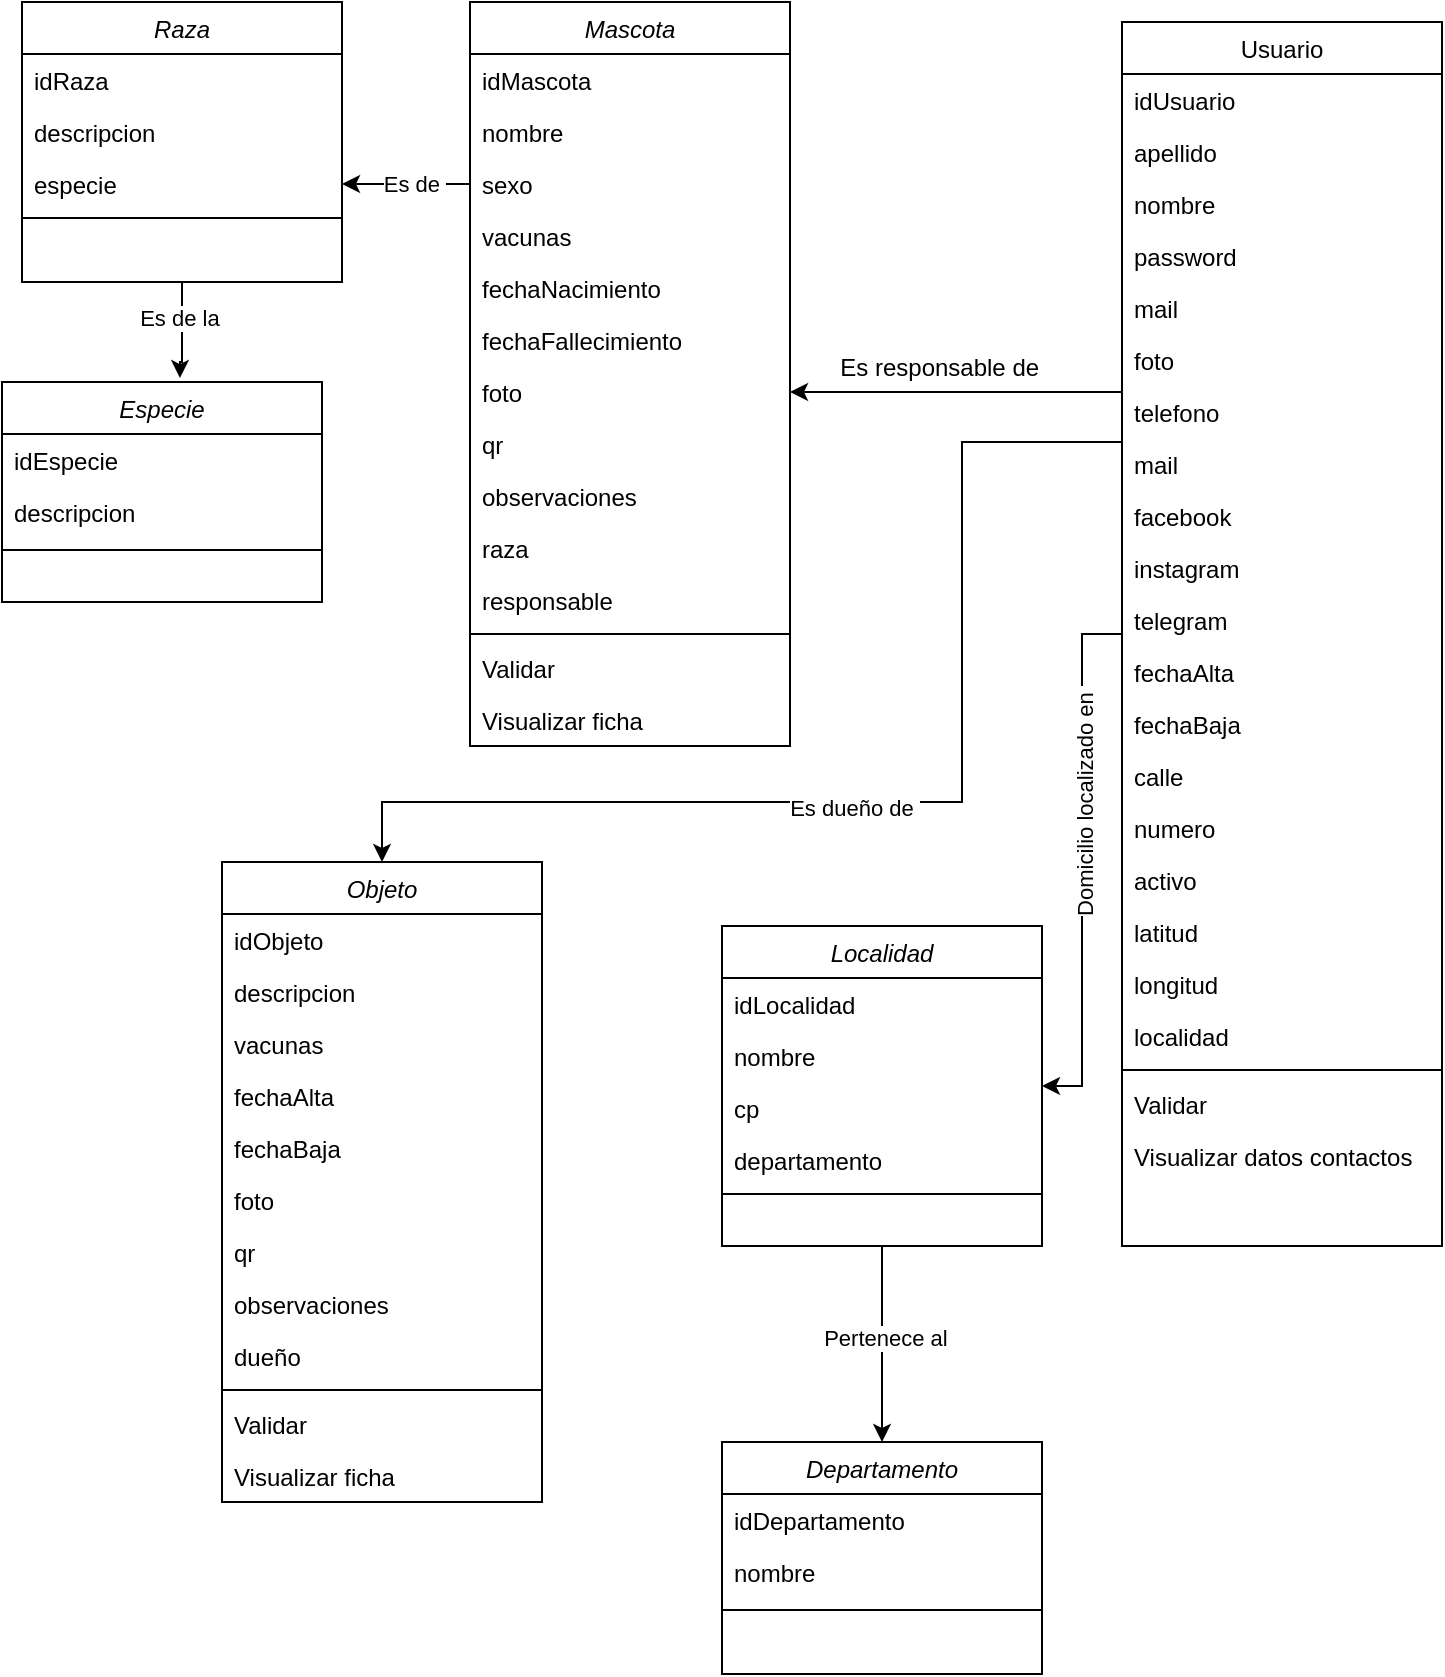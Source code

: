 <mxfile version="21.6.8" type="github">
  <diagram id="C5RBs43oDa-KdzZeNtuy" name="Page-1">
    <mxGraphModel dx="880" dy="484" grid="1" gridSize="10" guides="1" tooltips="1" connect="1" arrows="1" fold="1" page="1" pageScale="1" pageWidth="827" pageHeight="1169" math="0" shadow="0">
      <root>
        <mxCell id="WIyWlLk6GJQsqaUBKTNV-0" />
        <mxCell id="WIyWlLk6GJQsqaUBKTNV-1" parent="WIyWlLk6GJQsqaUBKTNV-0" />
        <mxCell id="zkfFHV4jXpPFQw0GAbJ--0" value="Mascota" style="swimlane;fontStyle=2;align=center;verticalAlign=top;childLayout=stackLayout;horizontal=1;startSize=26;horizontalStack=0;resizeParent=1;resizeLast=0;collapsible=1;marginBottom=0;rounded=0;shadow=0;strokeWidth=1;" parent="WIyWlLk6GJQsqaUBKTNV-1" vertex="1">
          <mxGeometry x="254" y="20" width="160" height="372" as="geometry">
            <mxRectangle x="230" y="140" width="160" height="26" as="alternateBounds" />
          </mxGeometry>
        </mxCell>
        <mxCell id="zkfFHV4jXpPFQw0GAbJ--1" value="idMascota" style="text;align=left;verticalAlign=top;spacingLeft=4;spacingRight=4;overflow=hidden;rotatable=0;points=[[0,0.5],[1,0.5]];portConstraint=eastwest;" parent="zkfFHV4jXpPFQw0GAbJ--0" vertex="1">
          <mxGeometry y="26" width="160" height="26" as="geometry" />
        </mxCell>
        <mxCell id="zkfFHV4jXpPFQw0GAbJ--2" value="nombre" style="text;align=left;verticalAlign=top;spacingLeft=4;spacingRight=4;overflow=hidden;rotatable=0;points=[[0,0.5],[1,0.5]];portConstraint=eastwest;rounded=0;shadow=0;html=0;" parent="zkfFHV4jXpPFQw0GAbJ--0" vertex="1">
          <mxGeometry y="52" width="160" height="26" as="geometry" />
        </mxCell>
        <mxCell id="WVbA_nyAT-Yd7fHxbB-Z-1" value="sexo" style="text;align=left;verticalAlign=top;spacingLeft=4;spacingRight=4;overflow=hidden;rotatable=0;points=[[0,0.5],[1,0.5]];portConstraint=eastwest;rounded=0;shadow=0;html=0;" parent="zkfFHV4jXpPFQw0GAbJ--0" vertex="1">
          <mxGeometry y="78" width="160" height="26" as="geometry" />
        </mxCell>
        <mxCell id="zkfFHV4jXpPFQw0GAbJ--3" value="vacunas" style="text;align=left;verticalAlign=top;spacingLeft=4;spacingRight=4;overflow=hidden;rotatable=0;points=[[0,0.5],[1,0.5]];portConstraint=eastwest;rounded=0;shadow=0;html=0;" parent="zkfFHV4jXpPFQw0GAbJ--0" vertex="1">
          <mxGeometry y="104" width="160" height="26" as="geometry" />
        </mxCell>
        <mxCell id="WVbA_nyAT-Yd7fHxbB-Z-0" value="fechaNacimiento" style="text;align=left;verticalAlign=top;spacingLeft=4;spacingRight=4;overflow=hidden;rotatable=0;points=[[0,0.5],[1,0.5]];portConstraint=eastwest;rounded=0;shadow=0;html=0;" parent="zkfFHV4jXpPFQw0GAbJ--0" vertex="1">
          <mxGeometry y="130" width="160" height="26" as="geometry" />
        </mxCell>
        <mxCell id="WVbA_nyAT-Yd7fHxbB-Z-18" value="fechaFallecimiento" style="text;align=left;verticalAlign=top;spacingLeft=4;spacingRight=4;overflow=hidden;rotatable=0;points=[[0,0.5],[1,0.5]];portConstraint=eastwest;rounded=0;shadow=0;html=0;" parent="zkfFHV4jXpPFQw0GAbJ--0" vertex="1">
          <mxGeometry y="156" width="160" height="26" as="geometry" />
        </mxCell>
        <mxCell id="WVbA_nyAT-Yd7fHxbB-Z-20" value="foto" style="text;align=left;verticalAlign=top;spacingLeft=4;spacingRight=4;overflow=hidden;rotatable=0;points=[[0,0.5],[1,0.5]];portConstraint=eastwest;rounded=0;shadow=0;html=0;" parent="zkfFHV4jXpPFQw0GAbJ--0" vertex="1">
          <mxGeometry y="182" width="160" height="26" as="geometry" />
        </mxCell>
        <mxCell id="WVbA_nyAT-Yd7fHxbB-Z-21" value="qr" style="text;align=left;verticalAlign=top;spacingLeft=4;spacingRight=4;overflow=hidden;rotatable=0;points=[[0,0.5],[1,0.5]];portConstraint=eastwest;rounded=0;shadow=0;html=0;" parent="zkfFHV4jXpPFQw0GAbJ--0" vertex="1">
          <mxGeometry y="208" width="160" height="26" as="geometry" />
        </mxCell>
        <mxCell id="WVbA_nyAT-Yd7fHxbB-Z-19" value="observaciones" style="text;align=left;verticalAlign=top;spacingLeft=4;spacingRight=4;overflow=hidden;rotatable=0;points=[[0,0.5],[1,0.5]];portConstraint=eastwest;rounded=0;shadow=0;html=0;" parent="zkfFHV4jXpPFQw0GAbJ--0" vertex="1">
          <mxGeometry y="234" width="160" height="26" as="geometry" />
        </mxCell>
        <mxCell id="zkfFHV4jXpPFQw0GAbJ--5" value="raza" style="text;align=left;verticalAlign=top;spacingLeft=4;spacingRight=4;overflow=hidden;rotatable=0;points=[[0,0.5],[1,0.5]];portConstraint=eastwest;" parent="zkfFHV4jXpPFQw0GAbJ--0" vertex="1">
          <mxGeometry y="260" width="160" height="26" as="geometry" />
        </mxCell>
        <mxCell id="WVbA_nyAT-Yd7fHxbB-Z-56" value="responsable" style="text;align=left;verticalAlign=top;spacingLeft=4;spacingRight=4;overflow=hidden;rotatable=0;points=[[0,0.5],[1,0.5]];portConstraint=eastwest;" parent="zkfFHV4jXpPFQw0GAbJ--0" vertex="1">
          <mxGeometry y="286" width="160" height="26" as="geometry" />
        </mxCell>
        <mxCell id="zkfFHV4jXpPFQw0GAbJ--4" value="" style="line;html=1;strokeWidth=1;align=left;verticalAlign=middle;spacingTop=-1;spacingLeft=3;spacingRight=3;rotatable=0;labelPosition=right;points=[];portConstraint=eastwest;" parent="zkfFHV4jXpPFQw0GAbJ--0" vertex="1">
          <mxGeometry y="312" width="160" height="8" as="geometry" />
        </mxCell>
        <mxCell id="WVbA_nyAT-Yd7fHxbB-Z-22" value="Validar&#xa;" style="text;align=left;verticalAlign=top;spacingLeft=4;spacingRight=4;overflow=hidden;rotatable=0;points=[[0,0.5],[1,0.5]];portConstraint=eastwest;rounded=0;shadow=0;html=0;" parent="zkfFHV4jXpPFQw0GAbJ--0" vertex="1">
          <mxGeometry y="320" width="160" height="26" as="geometry" />
        </mxCell>
        <mxCell id="WVbA_nyAT-Yd7fHxbB-Z-24" value="Visualizar ficha" style="text;align=left;verticalAlign=top;spacingLeft=4;spacingRight=4;overflow=hidden;rotatable=0;points=[[0,0.5],[1,0.5]];portConstraint=eastwest;rounded=0;shadow=0;html=0;" parent="zkfFHV4jXpPFQw0GAbJ--0" vertex="1">
          <mxGeometry y="346" width="160" height="26" as="geometry" />
        </mxCell>
        <mxCell id="WVbA_nyAT-Yd7fHxbB-Z-55" style="edgeStyle=orthogonalEdgeStyle;rounded=0;orthogonalLoop=1;jettySize=auto;html=1;" parent="WIyWlLk6GJQsqaUBKTNV-1" source="zkfFHV4jXpPFQw0GAbJ--17" target="WVbA_nyAT-Yd7fHxbB-Z-32" edge="1">
          <mxGeometry relative="1" as="geometry" />
        </mxCell>
        <mxCell id="WVbA_nyAT-Yd7fHxbB-Z-81" value="Domicilio localizado en&amp;nbsp;" style="edgeLabel;html=1;align=center;verticalAlign=middle;resizable=0;points=[];rotation=-90;" parent="WVbA_nyAT-Yd7fHxbB-Z-55" vertex="1" connectable="0">
          <mxGeometry x="-0.218" y="1" relative="1" as="geometry">
            <mxPoint as="offset" />
          </mxGeometry>
        </mxCell>
        <mxCell id="zkfFHV4jXpPFQw0GAbJ--17" value="Usuario" style="swimlane;fontStyle=0;align=center;verticalAlign=top;childLayout=stackLayout;horizontal=1;startSize=26;horizontalStack=0;resizeParent=1;resizeLast=0;collapsible=1;marginBottom=0;rounded=0;shadow=0;strokeWidth=1;" parent="WIyWlLk6GJQsqaUBKTNV-1" vertex="1">
          <mxGeometry x="580" y="30" width="160" height="612" as="geometry">
            <mxRectangle x="550" y="140" width="160" height="26" as="alternateBounds" />
          </mxGeometry>
        </mxCell>
        <mxCell id="zkfFHV4jXpPFQw0GAbJ--18" value="idUsuario" style="text;align=left;verticalAlign=top;spacingLeft=4;spacingRight=4;overflow=hidden;rotatable=0;points=[[0,0.5],[1,0.5]];portConstraint=eastwest;" parent="zkfFHV4jXpPFQw0GAbJ--17" vertex="1">
          <mxGeometry y="26" width="160" height="26" as="geometry" />
        </mxCell>
        <mxCell id="zkfFHV4jXpPFQw0GAbJ--19" value="apellido" style="text;align=left;verticalAlign=top;spacingLeft=4;spacingRight=4;overflow=hidden;rotatable=0;points=[[0,0.5],[1,0.5]];portConstraint=eastwest;rounded=0;shadow=0;html=0;" parent="zkfFHV4jXpPFQw0GAbJ--17" vertex="1">
          <mxGeometry y="52" width="160" height="26" as="geometry" />
        </mxCell>
        <mxCell id="zkfFHV4jXpPFQw0GAbJ--20" value="nombre" style="text;align=left;verticalAlign=top;spacingLeft=4;spacingRight=4;overflow=hidden;rotatable=0;points=[[0,0.5],[1,0.5]];portConstraint=eastwest;rounded=0;shadow=0;html=0;" parent="zkfFHV4jXpPFQw0GAbJ--17" vertex="1">
          <mxGeometry y="78" width="160" height="26" as="geometry" />
        </mxCell>
        <mxCell id="WVbA_nyAT-Yd7fHxbB-Z-27" value="password" style="text;align=left;verticalAlign=top;spacingLeft=4;spacingRight=4;overflow=hidden;rotatable=0;points=[[0,0.5],[1,0.5]];portConstraint=eastwest;rounded=0;shadow=0;html=0;" parent="zkfFHV4jXpPFQw0GAbJ--17" vertex="1">
          <mxGeometry y="104" width="160" height="26" as="geometry" />
        </mxCell>
        <mxCell id="WVbA_nyAT-Yd7fHxbB-Z-28" value="mail" style="text;align=left;verticalAlign=top;spacingLeft=4;spacingRight=4;overflow=hidden;rotatable=0;points=[[0,0.5],[1,0.5]];portConstraint=eastwest;rounded=0;shadow=0;html=0;" parent="zkfFHV4jXpPFQw0GAbJ--17" vertex="1">
          <mxGeometry y="130" width="160" height="26" as="geometry" />
        </mxCell>
        <mxCell id="WVbA_nyAT-Yd7fHxbB-Z-57" value="foto" style="text;align=left;verticalAlign=top;spacingLeft=4;spacingRight=4;overflow=hidden;rotatable=0;points=[[0,0.5],[1,0.5]];portConstraint=eastwest;rounded=0;shadow=0;html=0;" parent="zkfFHV4jXpPFQw0GAbJ--17" vertex="1">
          <mxGeometry y="156" width="160" height="26" as="geometry" />
        </mxCell>
        <mxCell id="WVbA_nyAT-Yd7fHxbB-Z-58" value="telefono" style="text;align=left;verticalAlign=top;spacingLeft=4;spacingRight=4;overflow=hidden;rotatable=0;points=[[0,0.5],[1,0.5]];portConstraint=eastwest;rounded=0;shadow=0;html=0;" parent="zkfFHV4jXpPFQw0GAbJ--17" vertex="1">
          <mxGeometry y="182" width="160" height="26" as="geometry" />
        </mxCell>
        <mxCell id="WVbA_nyAT-Yd7fHxbB-Z-47" value="mail" style="text;align=left;verticalAlign=top;spacingLeft=4;spacingRight=4;overflow=hidden;rotatable=0;points=[[0,0.5],[1,0.5]];portConstraint=eastwest;rounded=0;shadow=0;html=0;" parent="zkfFHV4jXpPFQw0GAbJ--17" vertex="1">
          <mxGeometry y="208" width="160" height="26" as="geometry" />
        </mxCell>
        <mxCell id="WVbA_nyAT-Yd7fHxbB-Z-49" value="facebook" style="text;align=left;verticalAlign=top;spacingLeft=4;spacingRight=4;overflow=hidden;rotatable=0;points=[[0,0.5],[1,0.5]];portConstraint=eastwest;rounded=0;shadow=0;html=0;" parent="zkfFHV4jXpPFQw0GAbJ--17" vertex="1">
          <mxGeometry y="234" width="160" height="26" as="geometry" />
        </mxCell>
        <mxCell id="WVbA_nyAT-Yd7fHxbB-Z-50" value="instagram" style="text;align=left;verticalAlign=top;spacingLeft=4;spacingRight=4;overflow=hidden;rotatable=0;points=[[0,0.5],[1,0.5]];portConstraint=eastwest;rounded=0;shadow=0;html=0;" parent="zkfFHV4jXpPFQw0GAbJ--17" vertex="1">
          <mxGeometry y="260" width="160" height="26" as="geometry" />
        </mxCell>
        <mxCell id="WVbA_nyAT-Yd7fHxbB-Z-51" value="telegram" style="text;align=left;verticalAlign=top;spacingLeft=4;spacingRight=4;overflow=hidden;rotatable=0;points=[[0,0.5],[1,0.5]];portConstraint=eastwest;rounded=0;shadow=0;html=0;" parent="zkfFHV4jXpPFQw0GAbJ--17" vertex="1">
          <mxGeometry y="286" width="160" height="26" as="geometry" />
        </mxCell>
        <mxCell id="WVbA_nyAT-Yd7fHxbB-Z-26" value="fechaAlta" style="text;align=left;verticalAlign=top;spacingLeft=4;spacingRight=4;overflow=hidden;rotatable=0;points=[[0,0.5],[1,0.5]];portConstraint=eastwest;rounded=0;shadow=0;html=0;" parent="zkfFHV4jXpPFQw0GAbJ--17" vertex="1">
          <mxGeometry y="312" width="160" height="26" as="geometry" />
        </mxCell>
        <mxCell id="WVbA_nyAT-Yd7fHxbB-Z-46" value="fechaBaja" style="text;align=left;verticalAlign=top;spacingLeft=4;spacingRight=4;overflow=hidden;rotatable=0;points=[[0,0.5],[1,0.5]];portConstraint=eastwest;rounded=0;shadow=0;html=0;" parent="zkfFHV4jXpPFQw0GAbJ--17" vertex="1">
          <mxGeometry y="338" width="160" height="26" as="geometry" />
        </mxCell>
        <mxCell id="WVbA_nyAT-Yd7fHxbB-Z-30" value="calle" style="text;align=left;verticalAlign=top;spacingLeft=4;spacingRight=4;overflow=hidden;rotatable=0;points=[[0,0.5],[1,0.5]];portConstraint=eastwest;rounded=0;shadow=0;html=0;" parent="zkfFHV4jXpPFQw0GAbJ--17" vertex="1">
          <mxGeometry y="364" width="160" height="26" as="geometry" />
        </mxCell>
        <mxCell id="WVbA_nyAT-Yd7fHxbB-Z-31" value="numero" style="text;align=left;verticalAlign=top;spacingLeft=4;spacingRight=4;overflow=hidden;rotatable=0;points=[[0,0.5],[1,0.5]];portConstraint=eastwest;rounded=0;shadow=0;html=0;" parent="zkfFHV4jXpPFQw0GAbJ--17" vertex="1">
          <mxGeometry y="390" width="160" height="26" as="geometry" />
        </mxCell>
        <mxCell id="WVbA_nyAT-Yd7fHxbB-Z-29" value="activo" style="text;align=left;verticalAlign=top;spacingLeft=4;spacingRight=4;overflow=hidden;rotatable=0;points=[[0,0.5],[1,0.5]];portConstraint=eastwest;rounded=0;shadow=0;html=0;" parent="zkfFHV4jXpPFQw0GAbJ--17" vertex="1">
          <mxGeometry y="416" width="160" height="26" as="geometry" />
        </mxCell>
        <mxCell id="WVbA_nyAT-Yd7fHxbB-Z-53" value="latitud" style="text;align=left;verticalAlign=top;spacingLeft=4;spacingRight=4;overflow=hidden;rotatable=0;points=[[0,0.5],[1,0.5]];portConstraint=eastwest;rounded=0;shadow=0;html=0;" parent="zkfFHV4jXpPFQw0GAbJ--17" vertex="1">
          <mxGeometry y="442" width="160" height="26" as="geometry" />
        </mxCell>
        <mxCell id="WVbA_nyAT-Yd7fHxbB-Z-52" value="longitud" style="text;align=left;verticalAlign=top;spacingLeft=4;spacingRight=4;overflow=hidden;rotatable=0;points=[[0,0.5],[1,0.5]];portConstraint=eastwest;rounded=0;shadow=0;html=0;" parent="zkfFHV4jXpPFQw0GAbJ--17" vertex="1">
          <mxGeometry y="468" width="160" height="26" as="geometry" />
        </mxCell>
        <mxCell id="zkfFHV4jXpPFQw0GAbJ--22" value="localidad" style="text;align=left;verticalAlign=top;spacingLeft=4;spacingRight=4;overflow=hidden;rotatable=0;points=[[0,0.5],[1,0.5]];portConstraint=eastwest;rounded=0;shadow=0;html=0;" parent="zkfFHV4jXpPFQw0GAbJ--17" vertex="1">
          <mxGeometry y="494" width="160" height="26" as="geometry" />
        </mxCell>
        <mxCell id="zkfFHV4jXpPFQw0GAbJ--23" value="" style="line;html=1;strokeWidth=1;align=left;verticalAlign=middle;spacingTop=-1;spacingLeft=3;spacingRight=3;rotatable=0;labelPosition=right;points=[];portConstraint=eastwest;" parent="zkfFHV4jXpPFQw0GAbJ--17" vertex="1">
          <mxGeometry y="520" width="160" height="8" as="geometry" />
        </mxCell>
        <mxCell id="zkfFHV4jXpPFQw0GAbJ--24" value="Validar" style="text;align=left;verticalAlign=top;spacingLeft=4;spacingRight=4;overflow=hidden;rotatable=0;points=[[0,0.5],[1,0.5]];portConstraint=eastwest;" parent="zkfFHV4jXpPFQw0GAbJ--17" vertex="1">
          <mxGeometry y="528" width="160" height="26" as="geometry" />
        </mxCell>
        <mxCell id="zkfFHV4jXpPFQw0GAbJ--25" value="Visualizar datos contactos" style="text;align=left;verticalAlign=top;spacingLeft=4;spacingRight=4;overflow=hidden;rotatable=0;points=[[0,0.5],[1,0.5]];portConstraint=eastwest;" parent="zkfFHV4jXpPFQw0GAbJ--17" vertex="1">
          <mxGeometry y="554" width="160" height="32" as="geometry" />
        </mxCell>
        <mxCell id="WVbA_nyAT-Yd7fHxbB-Z-16" value="" style="edgeStyle=orthogonalEdgeStyle;rounded=0;orthogonalLoop=1;jettySize=auto;html=1;entryX=0.556;entryY=-0.018;entryDx=0;entryDy=0;entryPerimeter=0;" parent="WIyWlLk6GJQsqaUBKTNV-1" source="WVbA_nyAT-Yd7fHxbB-Z-2" target="WVbA_nyAT-Yd7fHxbB-Z-10" edge="1">
          <mxGeometry relative="1" as="geometry">
            <Array as="points">
              <mxPoint x="110" y="200" />
            </Array>
          </mxGeometry>
        </mxCell>
        <mxCell id="WVbA_nyAT-Yd7fHxbB-Z-79" value="Es de la&amp;nbsp;" style="edgeLabel;html=1;align=center;verticalAlign=middle;resizable=0;points=[];" parent="WVbA_nyAT-Yd7fHxbB-Z-16" vertex="1" connectable="0">
          <mxGeometry x="-0.266" relative="1" as="geometry">
            <mxPoint as="offset" />
          </mxGeometry>
        </mxCell>
        <mxCell id="WVbA_nyAT-Yd7fHxbB-Z-2" value="Raza" style="swimlane;fontStyle=2;align=center;verticalAlign=top;childLayout=stackLayout;horizontal=1;startSize=26;horizontalStack=0;resizeParent=1;resizeLast=0;collapsible=1;marginBottom=0;rounded=0;shadow=0;strokeWidth=1;" parent="WIyWlLk6GJQsqaUBKTNV-1" vertex="1">
          <mxGeometry x="30" y="20" width="160" height="140" as="geometry">
            <mxRectangle x="230" y="140" width="160" height="26" as="alternateBounds" />
          </mxGeometry>
        </mxCell>
        <mxCell id="WVbA_nyAT-Yd7fHxbB-Z-3" value="idRaza" style="text;align=left;verticalAlign=top;spacingLeft=4;spacingRight=4;overflow=hidden;rotatable=0;points=[[0,0.5],[1,0.5]];portConstraint=eastwest;" parent="WVbA_nyAT-Yd7fHxbB-Z-2" vertex="1">
          <mxGeometry y="26" width="160" height="26" as="geometry" />
        </mxCell>
        <mxCell id="WVbA_nyAT-Yd7fHxbB-Z-4" value="descripcion" style="text;align=left;verticalAlign=top;spacingLeft=4;spacingRight=4;overflow=hidden;rotatable=0;points=[[0,0.5],[1,0.5]];portConstraint=eastwest;rounded=0;shadow=0;html=0;" parent="WVbA_nyAT-Yd7fHxbB-Z-2" vertex="1">
          <mxGeometry y="52" width="160" height="26" as="geometry" />
        </mxCell>
        <mxCell id="WVbA_nyAT-Yd7fHxbB-Z-5" value="especie" style="text;align=left;verticalAlign=top;spacingLeft=4;spacingRight=4;overflow=hidden;rotatable=0;points=[[0,0.5],[1,0.5]];portConstraint=eastwest;rounded=0;shadow=0;html=0;" parent="WVbA_nyAT-Yd7fHxbB-Z-2" vertex="1">
          <mxGeometry y="78" width="160" height="26" as="geometry" />
        </mxCell>
        <mxCell id="WVbA_nyAT-Yd7fHxbB-Z-8" value="" style="line;html=1;strokeWidth=1;align=left;verticalAlign=middle;spacingTop=-1;spacingLeft=3;spacingRight=3;rotatable=0;labelPosition=right;points=[];portConstraint=eastwest;" parent="WVbA_nyAT-Yd7fHxbB-Z-2" vertex="1">
          <mxGeometry y="104" width="160" height="8" as="geometry" />
        </mxCell>
        <mxCell id="WVbA_nyAT-Yd7fHxbB-Z-10" value="Especie" style="swimlane;fontStyle=2;align=center;verticalAlign=top;childLayout=stackLayout;horizontal=1;startSize=26;horizontalStack=0;resizeParent=1;resizeLast=0;collapsible=1;marginBottom=0;rounded=0;shadow=0;strokeWidth=1;" parent="WIyWlLk6GJQsqaUBKTNV-1" vertex="1">
          <mxGeometry x="20" y="210" width="160" height="110" as="geometry">
            <mxRectangle x="230" y="140" width="160" height="26" as="alternateBounds" />
          </mxGeometry>
        </mxCell>
        <mxCell id="WVbA_nyAT-Yd7fHxbB-Z-11" value="idEspecie" style="text;align=left;verticalAlign=top;spacingLeft=4;spacingRight=4;overflow=hidden;rotatable=0;points=[[0,0.5],[1,0.5]];portConstraint=eastwest;" parent="WVbA_nyAT-Yd7fHxbB-Z-10" vertex="1">
          <mxGeometry y="26" width="160" height="26" as="geometry" />
        </mxCell>
        <mxCell id="WVbA_nyAT-Yd7fHxbB-Z-12" value="descripcion" style="text;align=left;verticalAlign=top;spacingLeft=4;spacingRight=4;overflow=hidden;rotatable=0;points=[[0,0.5],[1,0.5]];portConstraint=eastwest;rounded=0;shadow=0;html=0;" parent="WVbA_nyAT-Yd7fHxbB-Z-10" vertex="1">
          <mxGeometry y="52" width="160" height="26" as="geometry" />
        </mxCell>
        <mxCell id="WVbA_nyAT-Yd7fHxbB-Z-14" value="" style="line;html=1;strokeWidth=1;align=left;verticalAlign=middle;spacingTop=-1;spacingLeft=3;spacingRight=3;rotatable=0;labelPosition=right;points=[];portConstraint=eastwest;" parent="WVbA_nyAT-Yd7fHxbB-Z-10" vertex="1">
          <mxGeometry y="78" width="160" height="12" as="geometry" />
        </mxCell>
        <mxCell id="WVbA_nyAT-Yd7fHxbB-Z-23" style="edgeStyle=orthogonalEdgeStyle;rounded=0;orthogonalLoop=1;jettySize=auto;html=1;entryX=1;entryY=0.5;entryDx=0;entryDy=0;" parent="WIyWlLk6GJQsqaUBKTNV-1" source="WVbA_nyAT-Yd7fHxbB-Z-1" target="WVbA_nyAT-Yd7fHxbB-Z-5" edge="1">
          <mxGeometry relative="1" as="geometry" />
        </mxCell>
        <mxCell id="WVbA_nyAT-Yd7fHxbB-Z-80" value="Es de&amp;nbsp;" style="edgeLabel;html=1;align=center;verticalAlign=middle;resizable=0;points=[];" parent="WVbA_nyAT-Yd7fHxbB-Z-23" vertex="1" connectable="0">
          <mxGeometry x="-0.125" relative="1" as="geometry">
            <mxPoint as="offset" />
          </mxGeometry>
        </mxCell>
        <mxCell id="WVbA_nyAT-Yd7fHxbB-Z-45" value="" style="edgeStyle=orthogonalEdgeStyle;rounded=0;orthogonalLoop=1;jettySize=auto;html=1;entryX=0.5;entryY=0;entryDx=0;entryDy=0;" parent="WIyWlLk6GJQsqaUBKTNV-1" source="WVbA_nyAT-Yd7fHxbB-Z-32" target="WVbA_nyAT-Yd7fHxbB-Z-37" edge="1">
          <mxGeometry relative="1" as="geometry" />
        </mxCell>
        <mxCell id="WVbA_nyAT-Yd7fHxbB-Z-61" value="Pertenece al&amp;nbsp;" style="edgeLabel;html=1;align=center;verticalAlign=middle;resizable=0;points=[];" parent="WVbA_nyAT-Yd7fHxbB-Z-45" vertex="1" connectable="0">
          <mxGeometry x="-0.061" y="3" relative="1" as="geometry">
            <mxPoint as="offset" />
          </mxGeometry>
        </mxCell>
        <mxCell id="WVbA_nyAT-Yd7fHxbB-Z-32" value="Localidad" style="swimlane;fontStyle=2;align=center;verticalAlign=top;childLayout=stackLayout;horizontal=1;startSize=26;horizontalStack=0;resizeParent=1;resizeLast=0;collapsible=1;marginBottom=0;rounded=0;shadow=0;strokeWidth=1;" parent="WIyWlLk6GJQsqaUBKTNV-1" vertex="1">
          <mxGeometry x="380" y="482" width="160" height="160" as="geometry">
            <mxRectangle x="230" y="140" width="160" height="26" as="alternateBounds" />
          </mxGeometry>
        </mxCell>
        <mxCell id="WVbA_nyAT-Yd7fHxbB-Z-33" value="idLocalidad" style="text;align=left;verticalAlign=top;spacingLeft=4;spacingRight=4;overflow=hidden;rotatable=0;points=[[0,0.5],[1,0.5]];portConstraint=eastwest;" parent="WVbA_nyAT-Yd7fHxbB-Z-32" vertex="1">
          <mxGeometry y="26" width="160" height="26" as="geometry" />
        </mxCell>
        <mxCell id="WVbA_nyAT-Yd7fHxbB-Z-34" value="nombre" style="text;align=left;verticalAlign=top;spacingLeft=4;spacingRight=4;overflow=hidden;rotatable=0;points=[[0,0.5],[1,0.5]];portConstraint=eastwest;rounded=0;shadow=0;html=0;" parent="WVbA_nyAT-Yd7fHxbB-Z-32" vertex="1">
          <mxGeometry y="52" width="160" height="26" as="geometry" />
        </mxCell>
        <mxCell id="WVbA_nyAT-Yd7fHxbB-Z-35" value="cp" style="text;align=left;verticalAlign=top;spacingLeft=4;spacingRight=4;overflow=hidden;rotatable=0;points=[[0,0.5],[1,0.5]];portConstraint=eastwest;rounded=0;shadow=0;html=0;" parent="WVbA_nyAT-Yd7fHxbB-Z-32" vertex="1">
          <mxGeometry y="78" width="160" height="26" as="geometry" />
        </mxCell>
        <mxCell id="WVbA_nyAT-Yd7fHxbB-Z-44" value="departamento" style="text;align=left;verticalAlign=top;spacingLeft=4;spacingRight=4;overflow=hidden;rotatable=0;points=[[0,0.5],[1,0.5]];portConstraint=eastwest;rounded=0;shadow=0;html=0;" parent="WVbA_nyAT-Yd7fHxbB-Z-32" vertex="1">
          <mxGeometry y="104" width="160" height="26" as="geometry" />
        </mxCell>
        <mxCell id="WVbA_nyAT-Yd7fHxbB-Z-36" value="" style="line;html=1;strokeWidth=1;align=left;verticalAlign=middle;spacingTop=-1;spacingLeft=3;spacingRight=3;rotatable=0;labelPosition=right;points=[];portConstraint=eastwest;" parent="WVbA_nyAT-Yd7fHxbB-Z-32" vertex="1">
          <mxGeometry y="130" width="160" height="8" as="geometry" />
        </mxCell>
        <mxCell id="WVbA_nyAT-Yd7fHxbB-Z-37" value="Departamento" style="swimlane;fontStyle=2;align=center;verticalAlign=top;childLayout=stackLayout;horizontal=1;startSize=26;horizontalStack=0;resizeParent=1;resizeLast=0;collapsible=1;marginBottom=0;rounded=0;shadow=0;strokeWidth=1;" parent="WIyWlLk6GJQsqaUBKTNV-1" vertex="1">
          <mxGeometry x="380" y="740" width="160" height="116" as="geometry">
            <mxRectangle x="230" y="140" width="160" height="26" as="alternateBounds" />
          </mxGeometry>
        </mxCell>
        <mxCell id="WVbA_nyAT-Yd7fHxbB-Z-38" value="idDepartamento" style="text;align=left;verticalAlign=top;spacingLeft=4;spacingRight=4;overflow=hidden;rotatable=0;points=[[0,0.5],[1,0.5]];portConstraint=eastwest;" parent="WVbA_nyAT-Yd7fHxbB-Z-37" vertex="1">
          <mxGeometry y="26" width="160" height="26" as="geometry" />
        </mxCell>
        <mxCell id="WVbA_nyAT-Yd7fHxbB-Z-39" value="nombre" style="text;align=left;verticalAlign=top;spacingLeft=4;spacingRight=4;overflow=hidden;rotatable=0;points=[[0,0.5],[1,0.5]];portConstraint=eastwest;rounded=0;shadow=0;html=0;" parent="WVbA_nyAT-Yd7fHxbB-Z-37" vertex="1">
          <mxGeometry y="52" width="160" height="26" as="geometry" />
        </mxCell>
        <mxCell id="WVbA_nyAT-Yd7fHxbB-Z-40" value="" style="line;html=1;strokeWidth=1;align=left;verticalAlign=middle;spacingTop=-1;spacingLeft=3;spacingRight=3;rotatable=0;labelPosition=right;points=[];portConstraint=eastwest;" parent="WVbA_nyAT-Yd7fHxbB-Z-37" vertex="1">
          <mxGeometry y="78" width="160" height="12" as="geometry" />
        </mxCell>
        <mxCell id="WVbA_nyAT-Yd7fHxbB-Z-59" style="edgeStyle=orthogonalEdgeStyle;rounded=0;orthogonalLoop=1;jettySize=auto;html=1;entryX=1;entryY=0.5;entryDx=0;entryDy=0;" parent="WIyWlLk6GJQsqaUBKTNV-1" source="WVbA_nyAT-Yd7fHxbB-Z-58" target="WVbA_nyAT-Yd7fHxbB-Z-20" edge="1">
          <mxGeometry relative="1" as="geometry">
            <Array as="points">
              <mxPoint x="570" y="215" />
              <mxPoint x="570" y="215" />
            </Array>
          </mxGeometry>
        </mxCell>
        <mxCell id="WVbA_nyAT-Yd7fHxbB-Z-60" value="Es responsable de&amp;nbsp;" style="text;html=1;align=center;verticalAlign=middle;resizable=0;points=[];autosize=1;strokeColor=none;fillColor=none;" parent="WIyWlLk6GJQsqaUBKTNV-1" vertex="1">
          <mxGeometry x="425" y="188" width="130" height="30" as="geometry" />
        </mxCell>
        <mxCell id="WVbA_nyAT-Yd7fHxbB-Z-62" value="Objeto" style="swimlane;fontStyle=2;align=center;verticalAlign=top;childLayout=stackLayout;horizontal=1;startSize=26;horizontalStack=0;resizeParent=1;resizeLast=0;collapsible=1;marginBottom=0;rounded=0;shadow=0;strokeWidth=1;" parent="WIyWlLk6GJQsqaUBKTNV-1" vertex="1">
          <mxGeometry x="130" y="450" width="160" height="320" as="geometry">
            <mxRectangle x="230" y="140" width="160" height="26" as="alternateBounds" />
          </mxGeometry>
        </mxCell>
        <mxCell id="WVbA_nyAT-Yd7fHxbB-Z-63" value="idObjeto" style="text;align=left;verticalAlign=top;spacingLeft=4;spacingRight=4;overflow=hidden;rotatable=0;points=[[0,0.5],[1,0.5]];portConstraint=eastwest;" parent="WVbA_nyAT-Yd7fHxbB-Z-62" vertex="1">
          <mxGeometry y="26" width="160" height="26" as="geometry" />
        </mxCell>
        <mxCell id="WVbA_nyAT-Yd7fHxbB-Z-64" value="descripcion" style="text;align=left;verticalAlign=top;spacingLeft=4;spacingRight=4;overflow=hidden;rotatable=0;points=[[0,0.5],[1,0.5]];portConstraint=eastwest;rounded=0;shadow=0;html=0;" parent="WVbA_nyAT-Yd7fHxbB-Z-62" vertex="1">
          <mxGeometry y="52" width="160" height="26" as="geometry" />
        </mxCell>
        <mxCell id="WVbA_nyAT-Yd7fHxbB-Z-66" value="vacunas" style="text;align=left;verticalAlign=top;spacingLeft=4;spacingRight=4;overflow=hidden;rotatable=0;points=[[0,0.5],[1,0.5]];portConstraint=eastwest;rounded=0;shadow=0;html=0;" parent="WVbA_nyAT-Yd7fHxbB-Z-62" vertex="1">
          <mxGeometry y="78" width="160" height="26" as="geometry" />
        </mxCell>
        <mxCell id="WVbA_nyAT-Yd7fHxbB-Z-67" value="fechaAlta" style="text;align=left;verticalAlign=top;spacingLeft=4;spacingRight=4;overflow=hidden;rotatable=0;points=[[0,0.5],[1,0.5]];portConstraint=eastwest;rounded=0;shadow=0;html=0;" parent="WVbA_nyAT-Yd7fHxbB-Z-62" vertex="1">
          <mxGeometry y="104" width="160" height="26" as="geometry" />
        </mxCell>
        <mxCell id="WVbA_nyAT-Yd7fHxbB-Z-68" value="fechaBaja" style="text;align=left;verticalAlign=top;spacingLeft=4;spacingRight=4;overflow=hidden;rotatable=0;points=[[0,0.5],[1,0.5]];portConstraint=eastwest;rounded=0;shadow=0;html=0;" parent="WVbA_nyAT-Yd7fHxbB-Z-62" vertex="1">
          <mxGeometry y="130" width="160" height="26" as="geometry" />
        </mxCell>
        <mxCell id="WVbA_nyAT-Yd7fHxbB-Z-69" value="foto" style="text;align=left;verticalAlign=top;spacingLeft=4;spacingRight=4;overflow=hidden;rotatable=0;points=[[0,0.5],[1,0.5]];portConstraint=eastwest;rounded=0;shadow=0;html=0;" parent="WVbA_nyAT-Yd7fHxbB-Z-62" vertex="1">
          <mxGeometry y="156" width="160" height="26" as="geometry" />
        </mxCell>
        <mxCell id="WVbA_nyAT-Yd7fHxbB-Z-70" value="qr" style="text;align=left;verticalAlign=top;spacingLeft=4;spacingRight=4;overflow=hidden;rotatable=0;points=[[0,0.5],[1,0.5]];portConstraint=eastwest;rounded=0;shadow=0;html=0;" parent="WVbA_nyAT-Yd7fHxbB-Z-62" vertex="1">
          <mxGeometry y="182" width="160" height="26" as="geometry" />
        </mxCell>
        <mxCell id="WVbA_nyAT-Yd7fHxbB-Z-71" value="observaciones" style="text;align=left;verticalAlign=top;spacingLeft=4;spacingRight=4;overflow=hidden;rotatable=0;points=[[0,0.5],[1,0.5]];portConstraint=eastwest;rounded=0;shadow=0;html=0;" parent="WVbA_nyAT-Yd7fHxbB-Z-62" vertex="1">
          <mxGeometry y="208" width="160" height="26" as="geometry" />
        </mxCell>
        <mxCell id="WVbA_nyAT-Yd7fHxbB-Z-73" value="dueño" style="text;align=left;verticalAlign=top;spacingLeft=4;spacingRight=4;overflow=hidden;rotatable=0;points=[[0,0.5],[1,0.5]];portConstraint=eastwest;" parent="WVbA_nyAT-Yd7fHxbB-Z-62" vertex="1">
          <mxGeometry y="234" width="160" height="26" as="geometry" />
        </mxCell>
        <mxCell id="WVbA_nyAT-Yd7fHxbB-Z-74" value="" style="line;html=1;strokeWidth=1;align=left;verticalAlign=middle;spacingTop=-1;spacingLeft=3;spacingRight=3;rotatable=0;labelPosition=right;points=[];portConstraint=eastwest;" parent="WVbA_nyAT-Yd7fHxbB-Z-62" vertex="1">
          <mxGeometry y="260" width="160" height="8" as="geometry" />
        </mxCell>
        <mxCell id="WVbA_nyAT-Yd7fHxbB-Z-75" value="Validar&#xa;" style="text;align=left;verticalAlign=top;spacingLeft=4;spacingRight=4;overflow=hidden;rotatable=0;points=[[0,0.5],[1,0.5]];portConstraint=eastwest;rounded=0;shadow=0;html=0;" parent="WVbA_nyAT-Yd7fHxbB-Z-62" vertex="1">
          <mxGeometry y="268" width="160" height="26" as="geometry" />
        </mxCell>
        <mxCell id="WVbA_nyAT-Yd7fHxbB-Z-76" value="Visualizar ficha" style="text;align=left;verticalAlign=top;spacingLeft=4;spacingRight=4;overflow=hidden;rotatable=0;points=[[0,0.5],[1,0.5]];portConstraint=eastwest;rounded=0;shadow=0;html=0;" parent="WVbA_nyAT-Yd7fHxbB-Z-62" vertex="1">
          <mxGeometry y="294" width="160" height="26" as="geometry" />
        </mxCell>
        <mxCell id="WVbA_nyAT-Yd7fHxbB-Z-77" style="edgeStyle=orthogonalEdgeStyle;rounded=0;orthogonalLoop=1;jettySize=auto;html=1;exitX=0;exitY=0.5;exitDx=0;exitDy=0;" parent="WIyWlLk6GJQsqaUBKTNV-1" source="WVbA_nyAT-Yd7fHxbB-Z-50" target="WVbA_nyAT-Yd7fHxbB-Z-62" edge="1">
          <mxGeometry relative="1" as="geometry">
            <Array as="points">
              <mxPoint x="580" y="240" />
              <mxPoint x="500" y="240" />
              <mxPoint x="500" y="420" />
              <mxPoint x="210" y="420" />
            </Array>
            <mxPoint x="570" y="310" as="sourcePoint" />
          </mxGeometry>
        </mxCell>
        <mxCell id="WVbA_nyAT-Yd7fHxbB-Z-78" value="Es dueño de&amp;nbsp;" style="edgeLabel;html=1;align=center;verticalAlign=middle;resizable=0;points=[];" parent="WVbA_nyAT-Yd7fHxbB-Z-77" vertex="1" connectable="0">
          <mxGeometry x="0.173" y="3" relative="1" as="geometry">
            <mxPoint as="offset" />
          </mxGeometry>
        </mxCell>
      </root>
    </mxGraphModel>
  </diagram>
</mxfile>
